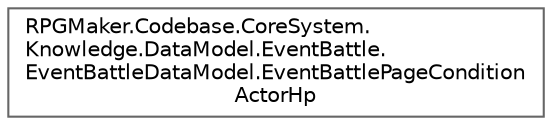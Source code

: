digraph "クラス階層図"
{
 // LATEX_PDF_SIZE
  bgcolor="transparent";
  edge [fontname=Helvetica,fontsize=10,labelfontname=Helvetica,labelfontsize=10];
  node [fontname=Helvetica,fontsize=10,shape=box,height=0.2,width=0.4];
  rankdir="LR";
  Node0 [id="Node000000",label="RPGMaker.Codebase.CoreSystem.\lKnowledge.DataModel.EventBattle.\lEventBattleDataModel.EventBattlePageCondition\lActorHp",height=0.2,width=0.4,color="grey40", fillcolor="white", style="filled",URL="$d6/dfb/class_r_p_g_maker_1_1_codebase_1_1_core_system_1_1_knowledge_1_1_data_model_1_1_event_battle_1_1061cc4768435aabf7e419e9b86ef30af.html",tooltip="😁 イベント戦闘ページ条件アクターＨＰ"];
}
